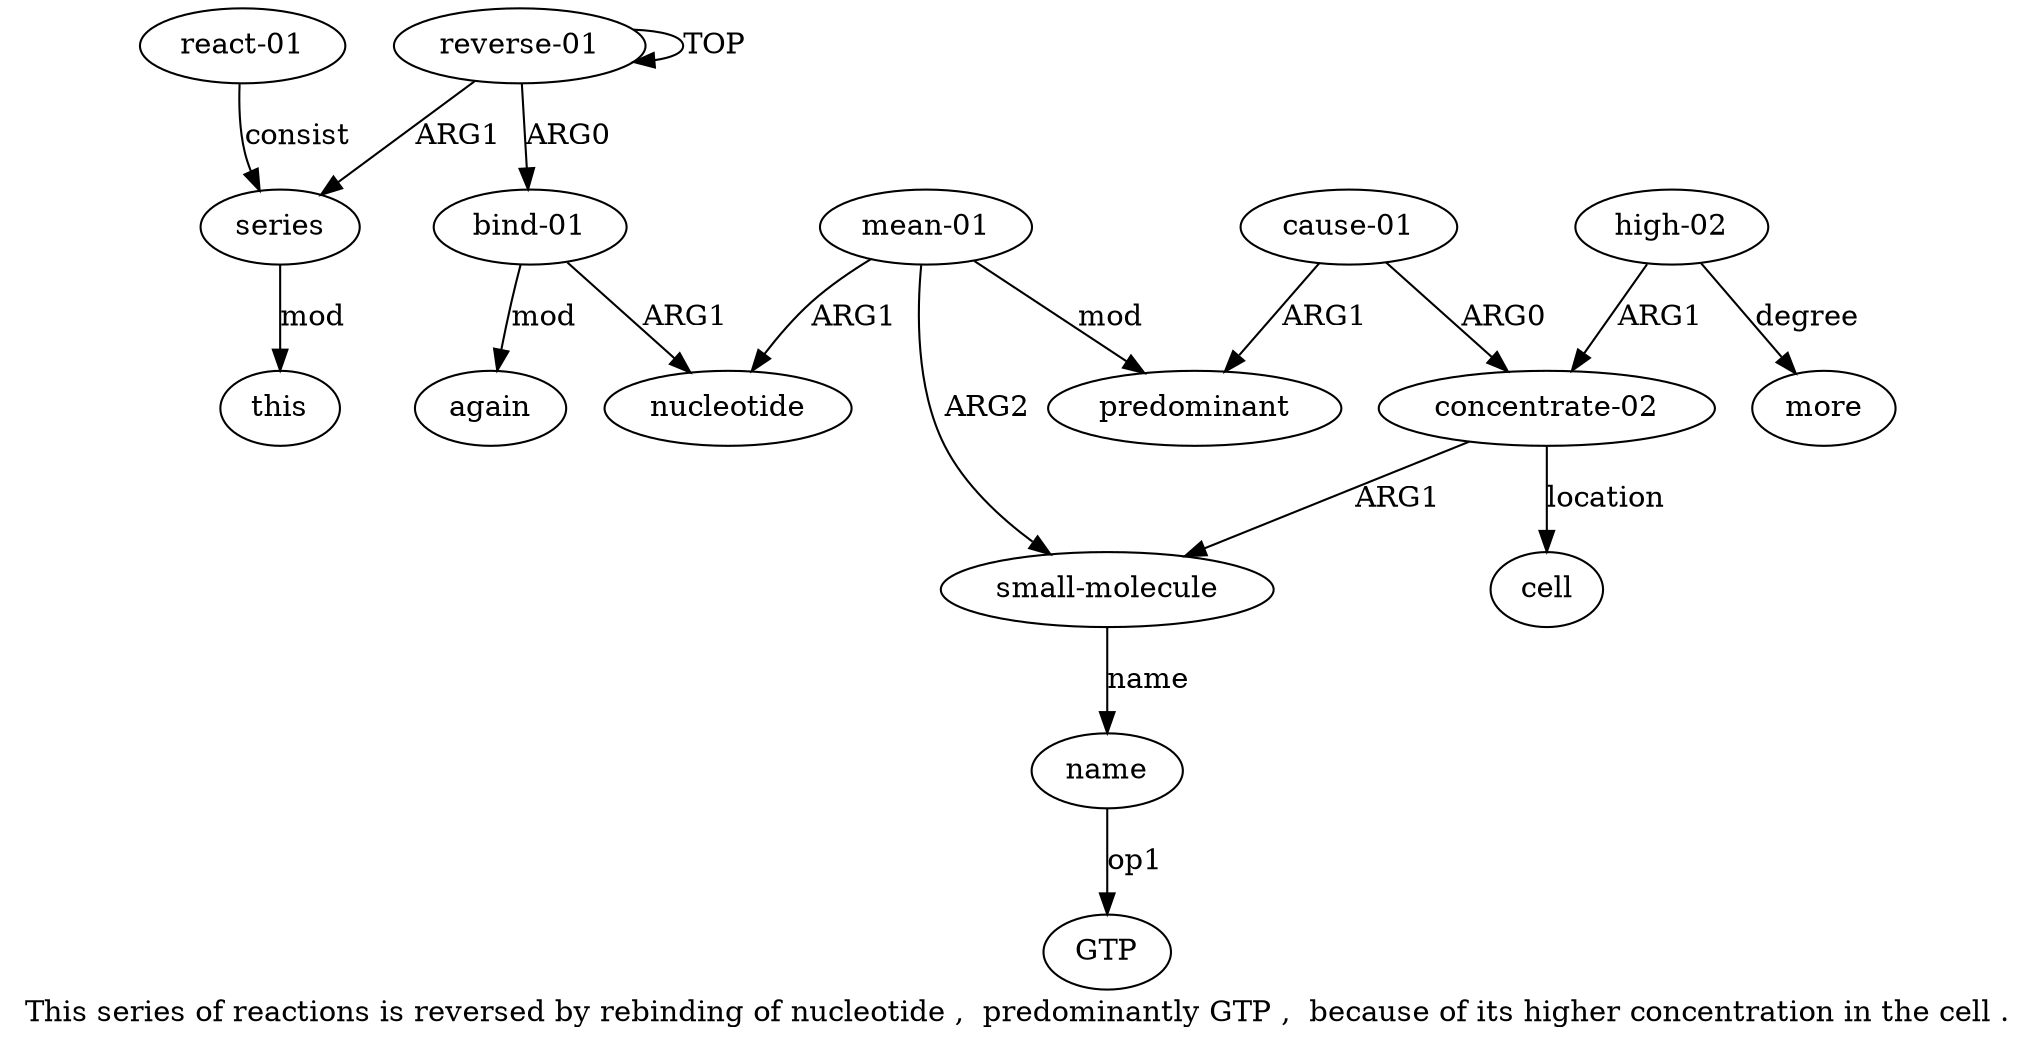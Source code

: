 digraph  {
	graph [label="This series of reactions is reversed by rebinding of nucleotide ,  predominantly GTP ,  because of its higher concentration in the \
cell ."];
	node [label="\N"];
	a15	 [color=black,
		gold_ind=15,
		gold_label="react-01",
		label="react-01",
		test_ind=15,
		test_label="react-01"];
	a13	 [color=black,
		gold_ind=13,
		gold_label=series,
		label=series,
		test_ind=13,
		test_label=series];
	a15 -> a13 [key=0,
	color=black,
	gold_label=consist,
	label=consist,
	test_label=consist];
a14 [color=black,
	gold_ind=14,
	gold_label=this,
	label=this,
	test_ind=14,
	test_label=this];
"a5 GTP" [color=black,
	gold_ind=-1,
	gold_label=GTP,
	label=GTP,
	test_ind=-1,
	test_label=GTP];
a11 [color=black,
	gold_ind=11,
	gold_label=cell,
	label=cell,
	test_ind=11,
	test_label=cell];
a10 [color=black,
	gold_ind=10,
	gold_label=more,
	label=more,
	test_ind=10,
	test_label=more];
a13 -> a14 [key=0,
color=black,
gold_label=mod,
label=mod,
test_label=mod];
a12 [color=black,
gold_ind=12,
gold_label=again,
label=again,
test_ind=12,
test_label=again];
a1 [color=black,
gold_ind=1,
gold_label="bind-01",
label="bind-01",
test_ind=1,
test_label="bind-01"];
a1 -> a12 [key=0,
color=black,
gold_label=mod,
label=mod,
test_label=mod];
a2 [color=black,
gold_ind=2,
gold_label=nucleotide,
label=nucleotide,
test_ind=2,
test_label=nucleotide];
a1 -> a2 [key=0,
color=black,
gold_label=ARG1,
label=ARG1,
test_label=ARG1];
a0 [color=black,
gold_ind=0,
gold_label="reverse-01",
label="reverse-01",
test_ind=0,
test_label="reverse-01"];
a0 -> a13 [key=0,
color=black,
gold_label=ARG1,
label=ARG1,
test_label=ARG1];
a0 -> a1 [key=0,
color=black,
gold_label=ARG0,
label=ARG0,
test_label=ARG0];
a0 -> a0 [key=0,
color=black,
gold_label=TOP,
label=TOP,
test_label=TOP];
a3 [color=black,
gold_ind=3,
gold_label="mean-01",
label="mean-01",
test_ind=3,
test_label="mean-01"];
a3 -> a2 [key=0,
color=black,
gold_label=ARG1,
label=ARG1,
test_label=ARG1];
a4 [color=black,
gold_ind=4,
gold_label="small-molecule",
label="small-molecule",
test_ind=4,
test_label="small-molecule"];
a3 -> a4 [key=0,
color=black,
gold_label=ARG2,
label=ARG2,
test_label=ARG2];
a6 [color=black,
gold_ind=6,
gold_label=predominant,
label=predominant,
test_ind=6,
test_label=predominant];
a3 -> a6 [key=0,
color=black,
gold_label=mod,
label=mod,
test_label=mod];
a5 [color=black,
gold_ind=5,
gold_label=name,
label=name,
test_ind=5,
test_label=name];
a5 -> "a5 GTP" [key=0,
color=black,
gold_label=op1,
label=op1,
test_label=op1];
a4 -> a5 [key=0,
color=black,
gold_label=name,
label=name,
test_label=name];
a7 [color=black,
gold_ind=7,
gold_label="cause-01",
label="cause-01",
test_ind=7,
test_label="cause-01"];
a7 -> a6 [key=0,
color=black,
gold_label=ARG1,
label=ARG1,
test_label=ARG1];
a8 [color=black,
gold_ind=8,
gold_label="concentrate-02",
label="concentrate-02",
test_ind=8,
test_label="concentrate-02"];
a7 -> a8 [key=0,
color=black,
gold_label=ARG0,
label=ARG0,
test_label=ARG0];
a9 [color=black,
gold_ind=9,
gold_label="high-02",
label="high-02",
test_ind=9,
test_label="high-02"];
a9 -> a10 [key=0,
color=black,
gold_label=degree,
label=degree,
test_label=degree];
a9 -> a8 [key=0,
color=black,
gold_label=ARG1,
label=ARG1,
test_label=ARG1];
a8 -> a11 [key=0,
color=black,
gold_label=location,
label=location,
test_label=location];
a8 -> a4 [key=0,
color=black,
gold_label=ARG1,
label=ARG1,
test_label=ARG1];
}
